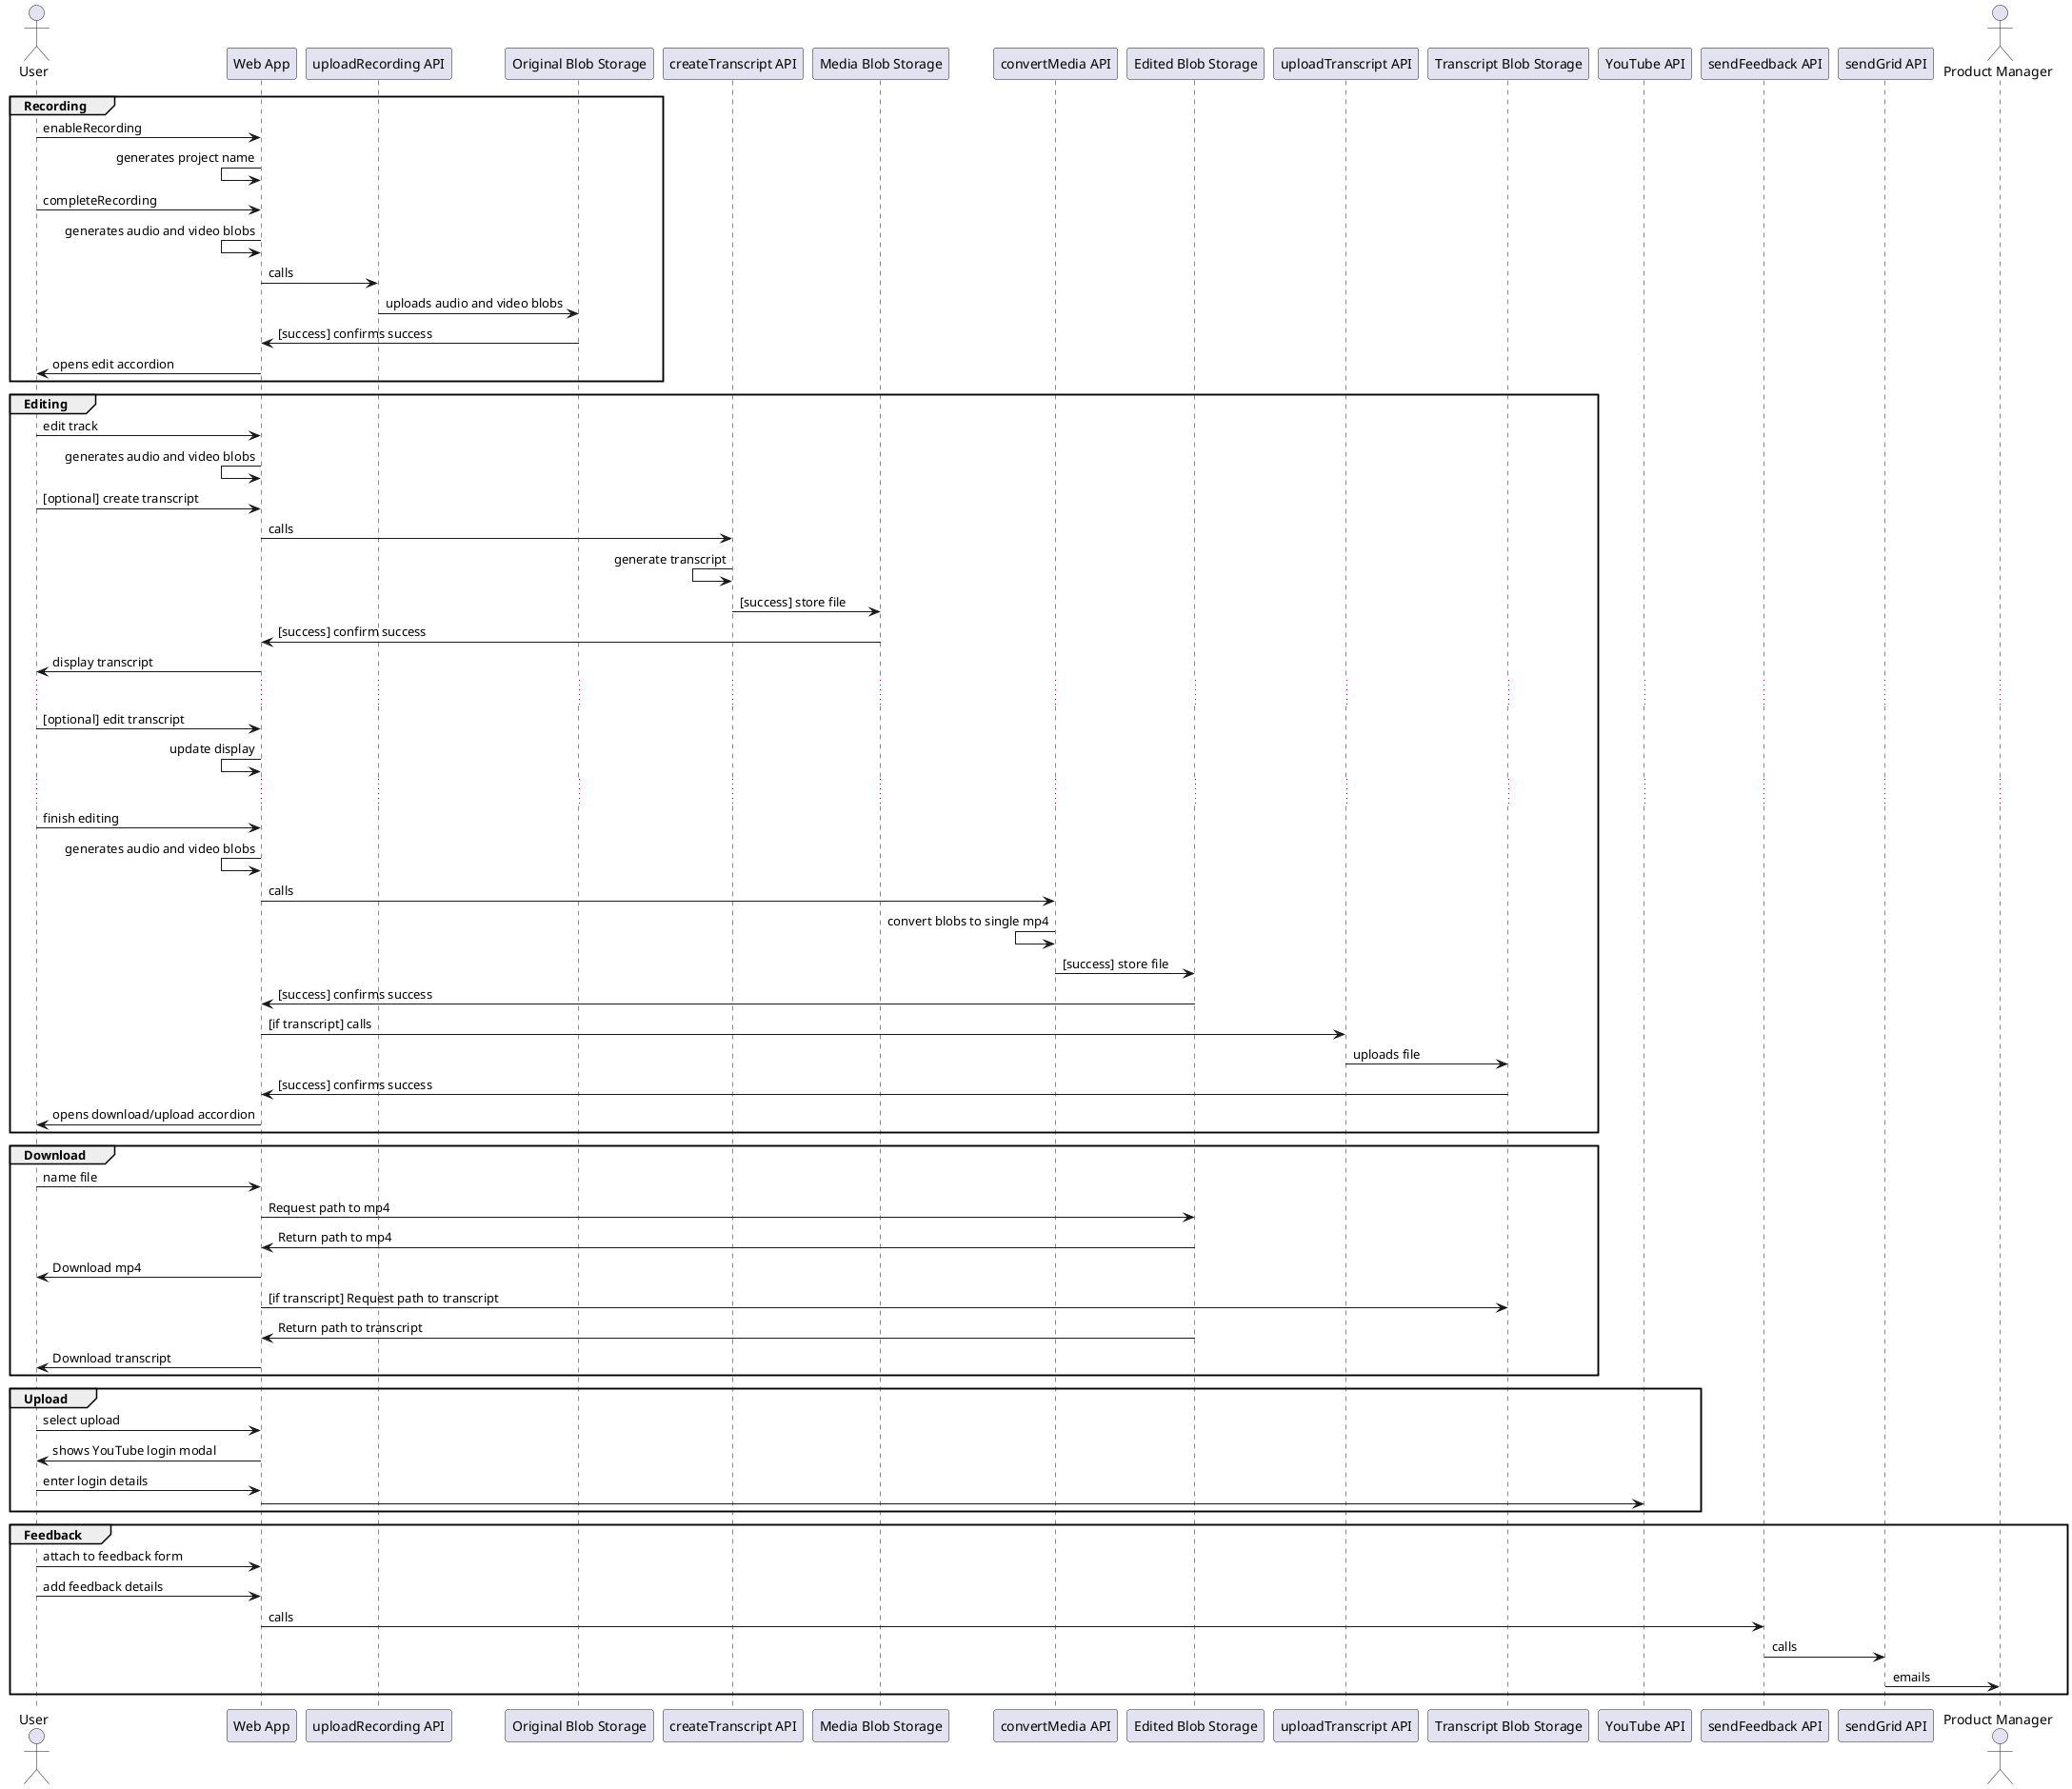 @startuml system-flow_enter-test-result-code

Actor User

group Recording
User -> "Web App": enableRecording
"Web App" <- "Web App": generates project name
User -> "Web App": completeRecording

"Web App" <- "Web App": generates audio and video blobs
"Web App" -> "uploadRecording API": calls
"uploadRecording API" -> "Original Blob Storage": uploads audio and video blobs
"Web App" <- "Original Blob Storage": [success] confirms success
User <- "Web App": opens edit accordion

end

group Editing
User -> "Web App": edit track
"Web App" <- "Web App": generates audio and video blobs

User -> "Web App": [optional] create transcript
"Web App" -> "createTranscript API": calls
"createTranscript API" <- "createTranscript API": generate transcript
"Media Blob Storage" <- "createTranscript API": [success] store file
"Web App" <- "Media Blob Storage": [success] confirm success
User <- "Web App": display transcript

...

User -> "Web App": [optional] edit transcript
"Web App" <- "Web App": update display
...

User -> "Web App": finish editing
"Web App" <- "Web App": generates audio and video blobs

"Web App" -> "convertMedia API": calls
"convertMedia API" <- "convertMedia API": convert blobs to single mp4
"Edited Blob Storage" <- "convertMedia API": [success] store file
"Web App" <- "Edited Blob Storage": [success] confirms success

"Web App" -> "uploadTranscript API": [if transcript] calls
"uploadTranscript API" -> "Transcript Blob Storage": uploads file
"Web App" <- "Transcript Blob Storage": [success] confirms success
User <- "Web App": opens download/upload accordion
end

group Download
User -> "Web App": name file
"Web App" -> "Edited Blob Storage": Request path to mp4
"Web App" <- "Edited Blob Storage": Return path to mp4
User <- "Web App": Download mp4
"Web App" -> "Transcript Blob Storage": [if transcript] Request path to transcript
"Web App" <- "Edited Blob Storage": Return path to transcript
User <- "Web App": Download transcript
end

group Upload
User -> "Web App": select upload
User <- "Web App": shows YouTube login modal
User -> "Web App": enter login details
"Web App" -> "YouTube API": 
end

group Feedback
User -> "Web App": attach to feedback form
User -> "Web App": add feedback details
"Web App" -> "sendFeedback API": calls

"sendFeedback API" ->  "sendGrid API": calls
Actor "Product Manager"
"sendGrid API" -> "Product Manager": emails
end

@enduml